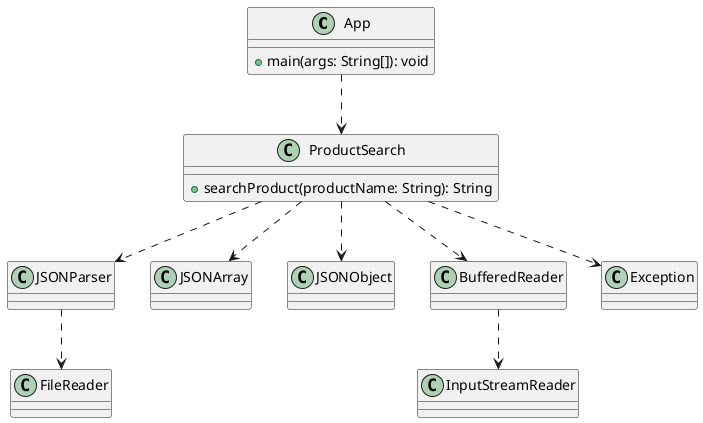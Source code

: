 @startuml
'https://plantuml.com/class-diagram

class App {
     + main(args: String[]): void

}
class ProductSearch {
     + searchProduct(productName: String): String

}
class JSONParser
class JSONArray
class JSONObject
class FileReader
class BufferedReader
class InputStreamReader
class Exception

App ..> ProductSearch
ProductSearch ..> JSONParser
ProductSearch ..> JSONObject
ProductSearch ..> JSONArray
ProductSearch ..> Exception
ProductSearch ..> BufferedReader
BufferedReader ..> InputStreamReader
JSONParser ..> FileReader

@enduml